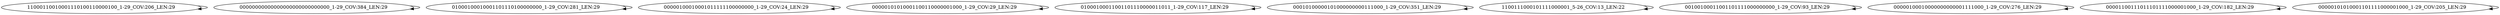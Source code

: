 digraph G {
    "11000110010001110100110000100_1-29_COV:206_LEN:29" -> "11000110010001110100110000100_1-29_COV:206_LEN:29";
    "00000000000000000000000000000_1-29_COV:384_LEN:29" -> "00000000000000000000000000000_1-29_COV:384_LEN:29";
    "01000100010001101110100000000_1-29_COV:281_LEN:29" -> "01000100010001101110100000000_1-29_COV:281_LEN:29";
    "00000100010001011111100000000_1-29_COV:24_LEN:29" -> "00000100010001011111100000000_1-29_COV:24_LEN:29";
    "00000101010001100110000001000_1-29_COV:29_LEN:29" -> "00000101010001100110000001000_1-29_COV:29_LEN:29";
    "01000100011001101110000011011_1-29_COV:117_LEN:29" -> "01000100011001101110000011011_1-29_COV:117_LEN:29";
    "00010100000101000000000111000_1-29_COV:351_LEN:29" -> "00010100000101000000000111000_1-29_COV:351_LEN:29";
    "1100111000101111000001_5-26_COV:13_LEN:22" -> "1100111000101111000001_5-26_COV:13_LEN:22";
    "00100100011001101111000000000_1-29_COV:93_LEN:29" -> "00100100011001101111000000000_1-29_COV:93_LEN:29";
    "00000100010000000000001111000_1-29_COV:276_LEN:29" -> "00000100010000000000001111000_1-29_COV:276_LEN:29";
    "00001100111011101111000001000_1-29_COV:182_LEN:29" -> "00001100111011101111000001000_1-29_COV:182_LEN:29";
    "00000101010001101111000001000_1-29_COV:205_LEN:29" -> "00000101010001101111000001000_1-29_COV:205_LEN:29";
}
